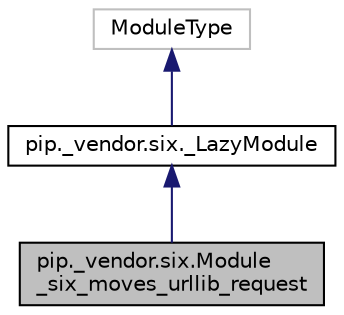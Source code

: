 digraph "pip._vendor.six.Module_six_moves_urllib_request"
{
  edge [fontname="Helvetica",fontsize="10",labelfontname="Helvetica",labelfontsize="10"];
  node [fontname="Helvetica",fontsize="10",shape=record];
  Node0 [label="pip._vendor.six.Module\l_six_moves_urllib_request",height=0.2,width=0.4,color="black", fillcolor="grey75", style="filled", fontcolor="black"];
  Node1 -> Node0 [dir="back",color="midnightblue",fontsize="10",style="solid",fontname="Helvetica"];
  Node1 [label="pip._vendor.six._LazyModule",height=0.2,width=0.4,color="black", fillcolor="white", style="filled",URL="$classpip_1_1__vendor_1_1six_1_1___lazy_module.html"];
  Node2 -> Node1 [dir="back",color="midnightblue",fontsize="10",style="solid",fontname="Helvetica"];
  Node2 [label="ModuleType",height=0.2,width=0.4,color="grey75", fillcolor="white", style="filled"];
}
